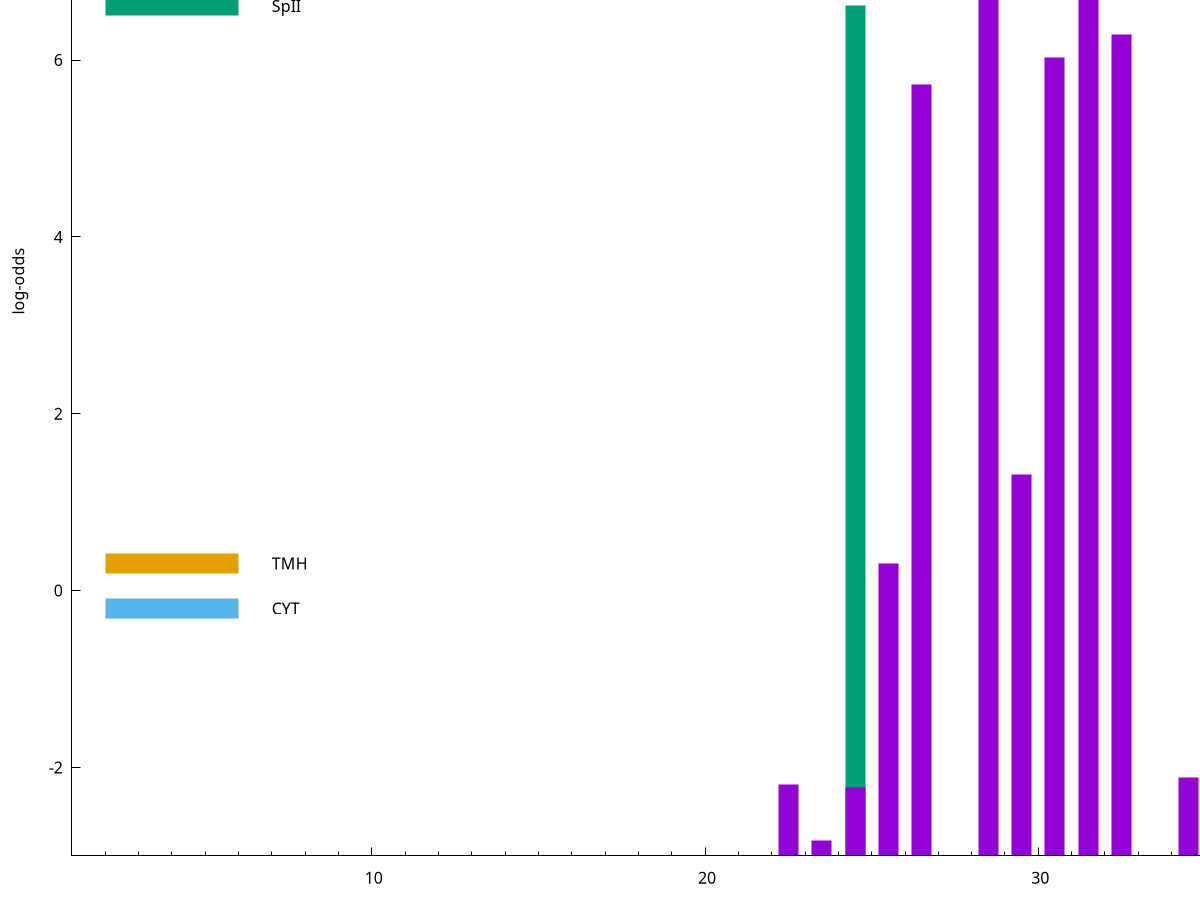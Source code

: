 set title "LipoP predictions for SRR4017826.gff"
set size 2., 1.4
set xrange [1:70] 
set mxtics 10
set yrange [-3:10]
set y2range [0:13]
set ylabel "log-odds"
set term postscript eps color solid "Helvetica" 30
set output "SRR4017826.gff38.eps"
set arrow from 2,8.97474 to 6,8.97474 nohead lt 1 lw 20
set label "SpI" at 7,8.97474
set arrow from 2,6.61103 to 6,6.61103 nohead lt 2 lw 20
set label "SpII" at 7,6.61103
set arrow from 2,0.305753 to 6,0.305753 nohead lt 4 lw 20
set label "TMH" at 7,0.305753
set arrow from 2,-0.200913 to 6,-0.200913 nohead lt 3 lw 20
set label "CYT" at 7,-0.200913
set arrow from 2,8.97474 to 6,8.97474 nohead lt 1 lw 20
set label "SpI" at 7,8.97474
# NOTE: The scores below are the log-odds scores with the threshold
# NOTE: subtracted (a hack to make gnuplot make the histogram all
# NOTE: look nice).
plot "-" axes x1y2 title "" with impulses lt 2 lw 20, "-" axes x1y2 title "" with impulses lt 1 lw 20
24.500000 9.611030
e
31.500000 10.313190
28.500000 10.162740
32.500000 9.283670
30.500000 9.029260
26.500000 8.727160
29.500000 4.314500
25.500000 3.302385
34.500000 0.882770
22.500000 0.807900
24.500000 0.777080
23.500000 0.178210
e
exit
